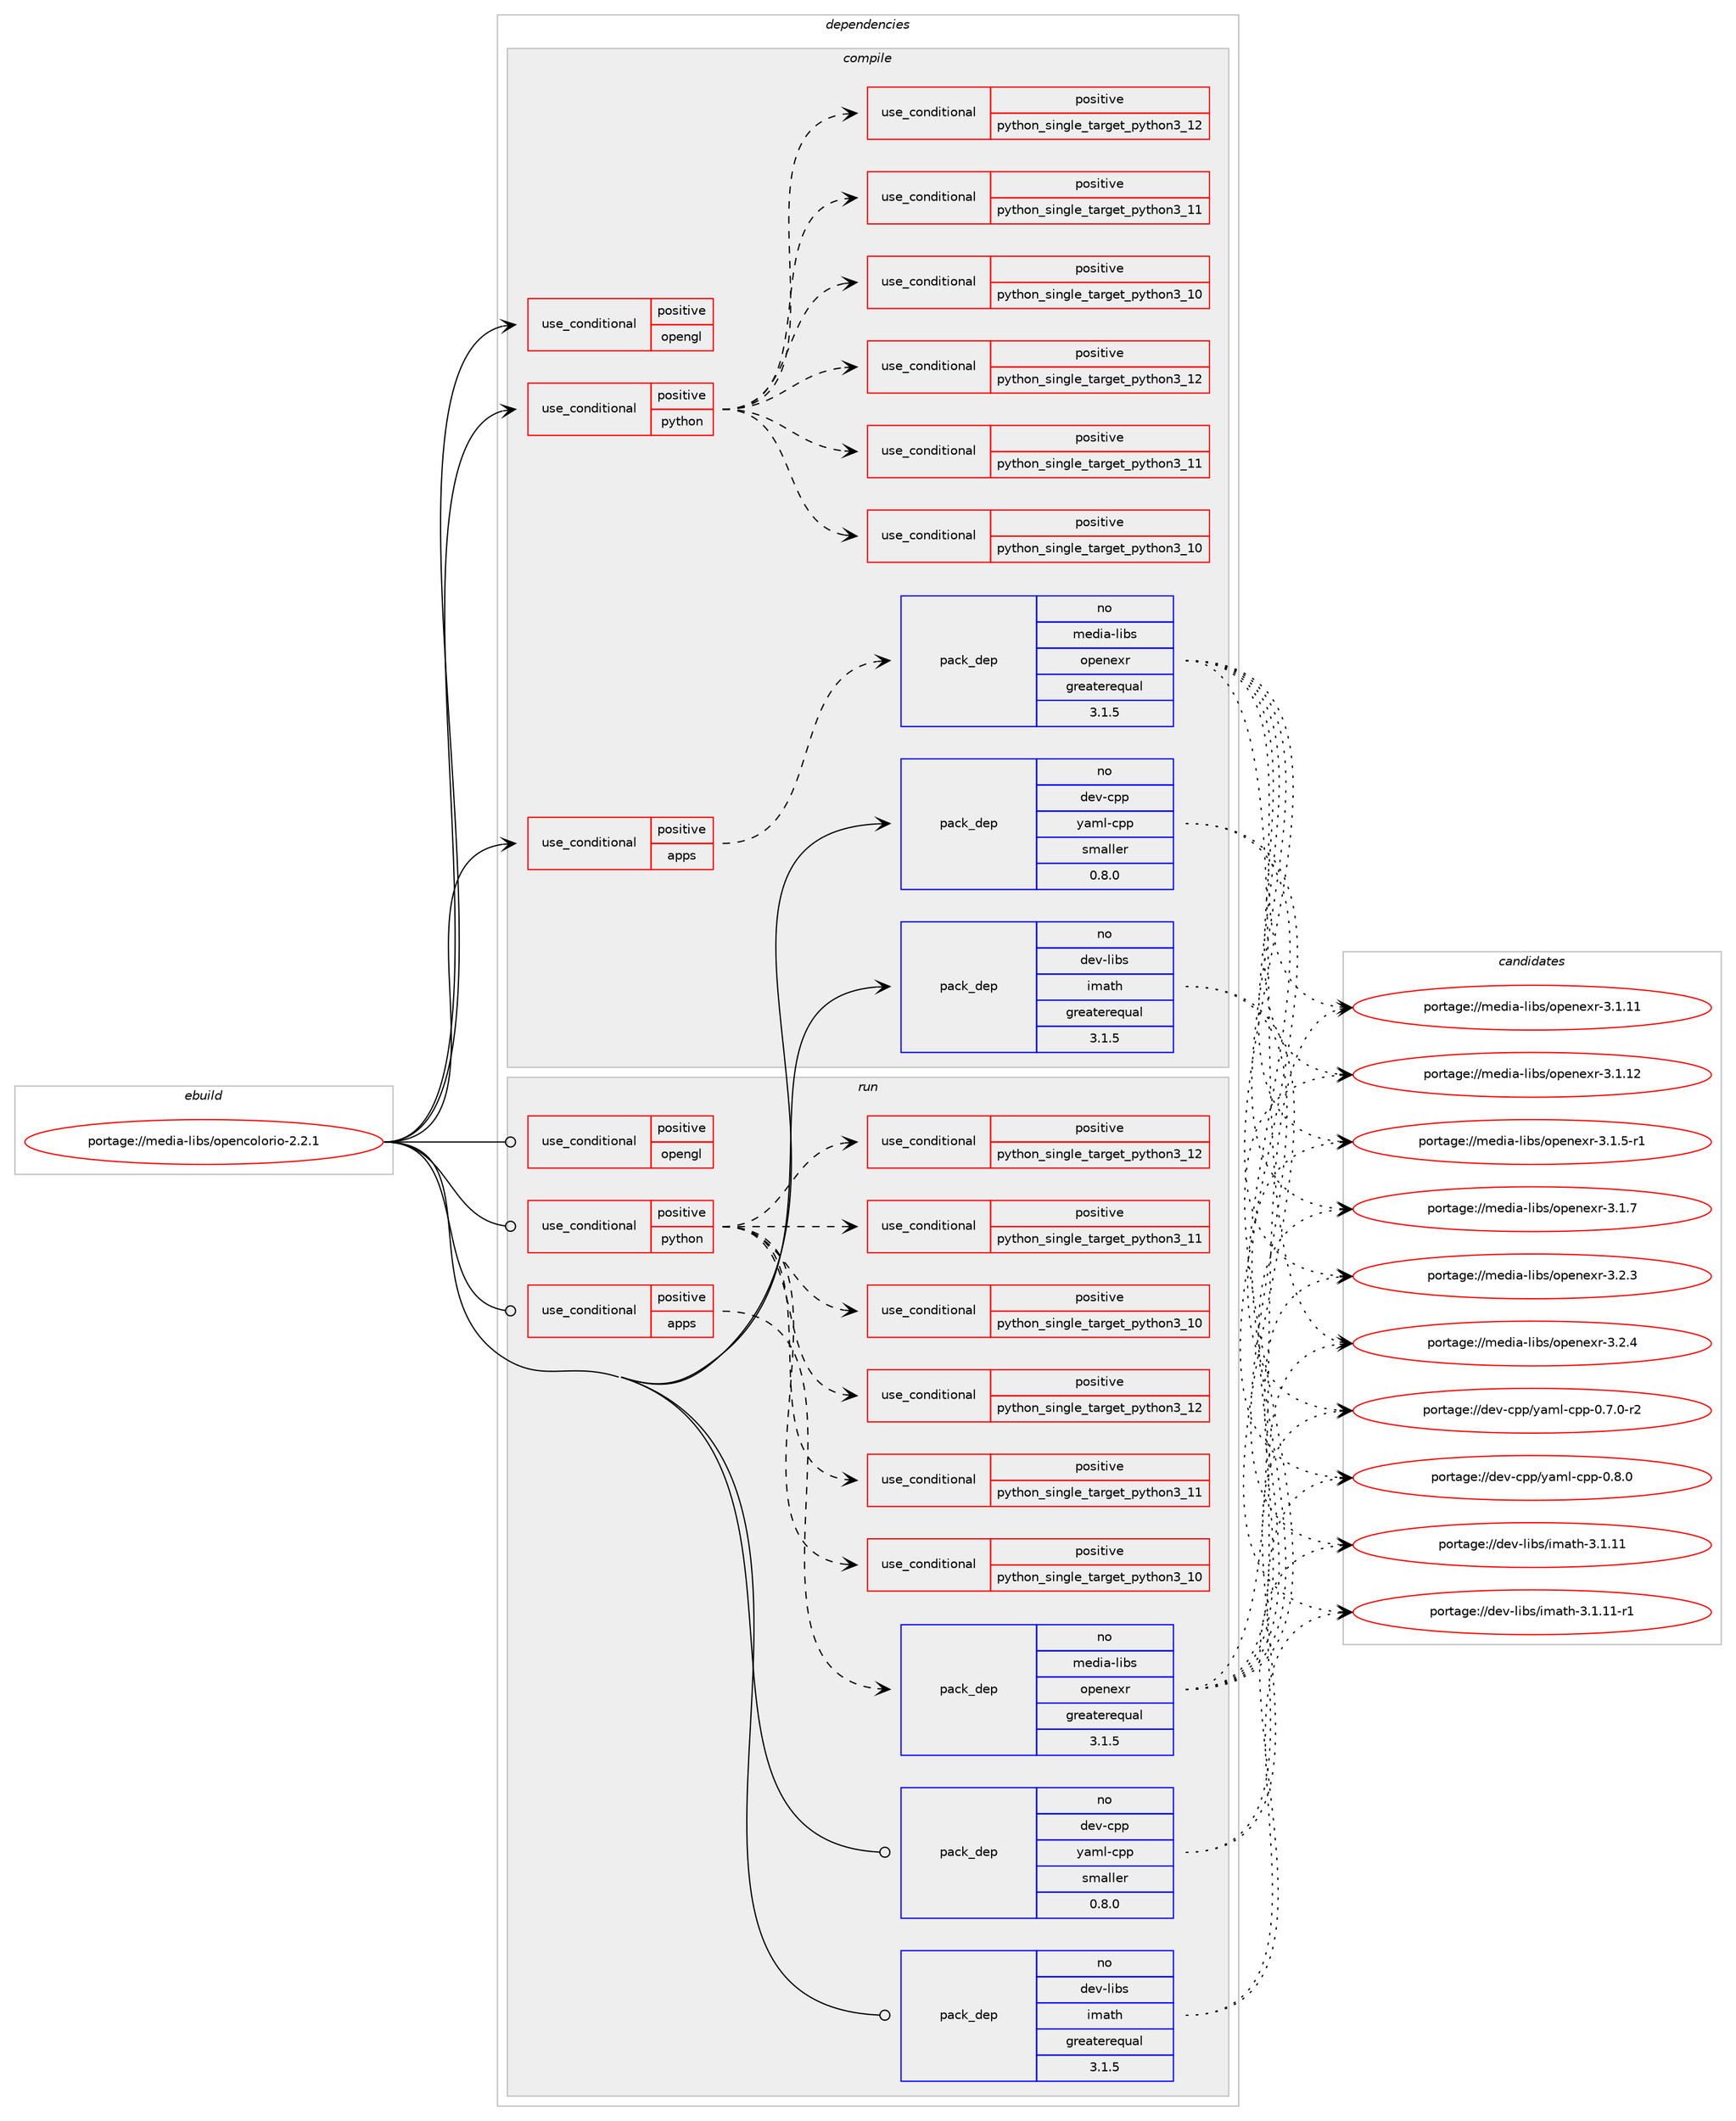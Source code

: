 digraph prolog {

# *************
# Graph options
# *************

newrank=true;
concentrate=true;
compound=true;
graph [rankdir=LR,fontname=Helvetica,fontsize=10,ranksep=1.5];#, ranksep=2.5, nodesep=0.2];
edge  [arrowhead=vee];
node  [fontname=Helvetica,fontsize=10];

# **********
# The ebuild
# **********

subgraph cluster_leftcol {
color=gray;
rank=same;
label=<<i>ebuild</i>>;
id [label="portage://media-libs/opencolorio-2.2.1", color=red, width=4, href="../media-libs/opencolorio-2.2.1.svg"];
}

# ****************
# The dependencies
# ****************

subgraph cluster_midcol {
color=gray;
label=<<i>dependencies</i>>;
subgraph cluster_compile {
fillcolor="#eeeeee";
style=filled;
label=<<i>compile</i>>;
subgraph cond75115 {
dependency157805 [label=<<TABLE BORDER="0" CELLBORDER="1" CELLSPACING="0" CELLPADDING="4"><TR><TD ROWSPAN="3" CELLPADDING="10">use_conditional</TD></TR><TR><TD>positive</TD></TR><TR><TD>apps</TD></TR></TABLE>>, shape=none, color=red];
# *** BEGIN UNKNOWN DEPENDENCY TYPE (TODO) ***
# dependency157805 -> package_dependency(portage://media-libs/opencolorio-2.2.1,install,no,media-libs,lcms,none,[,,],[slot(2)],[])
# *** END UNKNOWN DEPENDENCY TYPE (TODO) ***

subgraph pack80372 {
dependency157806 [label=<<TABLE BORDER="0" CELLBORDER="1" CELLSPACING="0" CELLPADDING="4" WIDTH="220"><TR><TD ROWSPAN="6" CELLPADDING="30">pack_dep</TD></TR><TR><TD WIDTH="110">no</TD></TR><TR><TD>media-libs</TD></TR><TR><TD>openexr</TD></TR><TR><TD>greaterequal</TD></TR><TR><TD>3.1.5</TD></TR></TABLE>>, shape=none, color=blue];
}
dependency157805:e -> dependency157806:w [weight=20,style="dashed",arrowhead="vee"];
}
id:e -> dependency157805:w [weight=20,style="solid",arrowhead="vee"];
subgraph cond75116 {
dependency157807 [label=<<TABLE BORDER="0" CELLBORDER="1" CELLSPACING="0" CELLPADDING="4"><TR><TD ROWSPAN="3" CELLPADDING="10">use_conditional</TD></TR><TR><TD>positive</TD></TR><TR><TD>opengl</TD></TR></TABLE>>, shape=none, color=red];
# *** BEGIN UNKNOWN DEPENDENCY TYPE (TODO) ***
# dependency157807 -> package_dependency(portage://media-libs/opencolorio-2.2.1,install,no,media-libs,freeglut,none,[,,],[],[])
# *** END UNKNOWN DEPENDENCY TYPE (TODO) ***

# *** BEGIN UNKNOWN DEPENDENCY TYPE (TODO) ***
# dependency157807 -> package_dependency(portage://media-libs/opencolorio-2.2.1,install,no,media-libs,glew,none,[,,],any_same_slot,[])
# *** END UNKNOWN DEPENDENCY TYPE (TODO) ***

# *** BEGIN UNKNOWN DEPENDENCY TYPE (TODO) ***
# dependency157807 -> package_dependency(portage://media-libs/opencolorio-2.2.1,install,no,media-libs,libglvnd,none,[,,],[],[])
# *** END UNKNOWN DEPENDENCY TYPE (TODO) ***

}
id:e -> dependency157807:w [weight=20,style="solid",arrowhead="vee"];
subgraph cond75117 {
dependency157808 [label=<<TABLE BORDER="0" CELLBORDER="1" CELLSPACING="0" CELLPADDING="4"><TR><TD ROWSPAN="3" CELLPADDING="10">use_conditional</TD></TR><TR><TD>positive</TD></TR><TR><TD>python</TD></TR></TABLE>>, shape=none, color=red];
subgraph cond75118 {
dependency157809 [label=<<TABLE BORDER="0" CELLBORDER="1" CELLSPACING="0" CELLPADDING="4"><TR><TD ROWSPAN="3" CELLPADDING="10">use_conditional</TD></TR><TR><TD>positive</TD></TR><TR><TD>python_single_target_python3_10</TD></TR></TABLE>>, shape=none, color=red];
# *** BEGIN UNKNOWN DEPENDENCY TYPE (TODO) ***
# dependency157809 -> package_dependency(portage://media-libs/opencolorio-2.2.1,install,no,dev-lang,python,none,[,,],[slot(3.10)],[])
# *** END UNKNOWN DEPENDENCY TYPE (TODO) ***

}
dependency157808:e -> dependency157809:w [weight=20,style="dashed",arrowhead="vee"];
subgraph cond75119 {
dependency157810 [label=<<TABLE BORDER="0" CELLBORDER="1" CELLSPACING="0" CELLPADDING="4"><TR><TD ROWSPAN="3" CELLPADDING="10">use_conditional</TD></TR><TR><TD>positive</TD></TR><TR><TD>python_single_target_python3_11</TD></TR></TABLE>>, shape=none, color=red];
# *** BEGIN UNKNOWN DEPENDENCY TYPE (TODO) ***
# dependency157810 -> package_dependency(portage://media-libs/opencolorio-2.2.1,install,no,dev-lang,python,none,[,,],[slot(3.11)],[])
# *** END UNKNOWN DEPENDENCY TYPE (TODO) ***

}
dependency157808:e -> dependency157810:w [weight=20,style="dashed",arrowhead="vee"];
subgraph cond75120 {
dependency157811 [label=<<TABLE BORDER="0" CELLBORDER="1" CELLSPACING="0" CELLPADDING="4"><TR><TD ROWSPAN="3" CELLPADDING="10">use_conditional</TD></TR><TR><TD>positive</TD></TR><TR><TD>python_single_target_python3_12</TD></TR></TABLE>>, shape=none, color=red];
# *** BEGIN UNKNOWN DEPENDENCY TYPE (TODO) ***
# dependency157811 -> package_dependency(portage://media-libs/opencolorio-2.2.1,install,no,dev-lang,python,none,[,,],[slot(3.12)],[])
# *** END UNKNOWN DEPENDENCY TYPE (TODO) ***

}
dependency157808:e -> dependency157811:w [weight=20,style="dashed",arrowhead="vee"];
subgraph cond75121 {
dependency157812 [label=<<TABLE BORDER="0" CELLBORDER="1" CELLSPACING="0" CELLPADDING="4"><TR><TD ROWSPAN="3" CELLPADDING="10">use_conditional</TD></TR><TR><TD>positive</TD></TR><TR><TD>python_single_target_python3_10</TD></TR></TABLE>>, shape=none, color=red];
# *** BEGIN UNKNOWN DEPENDENCY TYPE (TODO) ***
# dependency157812 -> package_dependency(portage://media-libs/opencolorio-2.2.1,install,no,dev-python,pybind11,none,[,,],[],[use(enable(python_targets_python3_10),negative)])
# *** END UNKNOWN DEPENDENCY TYPE (TODO) ***

}
dependency157808:e -> dependency157812:w [weight=20,style="dashed",arrowhead="vee"];
subgraph cond75122 {
dependency157813 [label=<<TABLE BORDER="0" CELLBORDER="1" CELLSPACING="0" CELLPADDING="4"><TR><TD ROWSPAN="3" CELLPADDING="10">use_conditional</TD></TR><TR><TD>positive</TD></TR><TR><TD>python_single_target_python3_11</TD></TR></TABLE>>, shape=none, color=red];
# *** BEGIN UNKNOWN DEPENDENCY TYPE (TODO) ***
# dependency157813 -> package_dependency(portage://media-libs/opencolorio-2.2.1,install,no,dev-python,pybind11,none,[,,],[],[use(enable(python_targets_python3_11),negative)])
# *** END UNKNOWN DEPENDENCY TYPE (TODO) ***

}
dependency157808:e -> dependency157813:w [weight=20,style="dashed",arrowhead="vee"];
subgraph cond75123 {
dependency157814 [label=<<TABLE BORDER="0" CELLBORDER="1" CELLSPACING="0" CELLPADDING="4"><TR><TD ROWSPAN="3" CELLPADDING="10">use_conditional</TD></TR><TR><TD>positive</TD></TR><TR><TD>python_single_target_python3_12</TD></TR></TABLE>>, shape=none, color=red];
# *** BEGIN UNKNOWN DEPENDENCY TYPE (TODO) ***
# dependency157814 -> package_dependency(portage://media-libs/opencolorio-2.2.1,install,no,dev-python,pybind11,none,[,,],[],[use(enable(python_targets_python3_12),negative)])
# *** END UNKNOWN DEPENDENCY TYPE (TODO) ***

}
dependency157808:e -> dependency157814:w [weight=20,style="dashed",arrowhead="vee"];
}
id:e -> dependency157808:w [weight=20,style="solid",arrowhead="vee"];
# *** BEGIN UNKNOWN DEPENDENCY TYPE (TODO) ***
# id -> package_dependency(portage://media-libs/opencolorio-2.2.1,install,no,dev-cpp,pystring,none,[,,],[],[])
# *** END UNKNOWN DEPENDENCY TYPE (TODO) ***

subgraph pack80373 {
dependency157815 [label=<<TABLE BORDER="0" CELLBORDER="1" CELLSPACING="0" CELLPADDING="4" WIDTH="220"><TR><TD ROWSPAN="6" CELLPADDING="30">pack_dep</TD></TR><TR><TD WIDTH="110">no</TD></TR><TR><TD>dev-cpp</TD></TR><TR><TD>yaml-cpp</TD></TR><TR><TD>smaller</TD></TR><TR><TD>0.8.0</TD></TR></TABLE>>, shape=none, color=blue];
}
id:e -> dependency157815:w [weight=20,style="solid",arrowhead="vee"];
# *** BEGIN UNKNOWN DEPENDENCY TYPE (TODO) ***
# id -> package_dependency(portage://media-libs/opencolorio-2.2.1,install,no,dev-libs,expat,none,[,,],[],[])
# *** END UNKNOWN DEPENDENCY TYPE (TODO) ***

subgraph pack80374 {
dependency157816 [label=<<TABLE BORDER="0" CELLBORDER="1" CELLSPACING="0" CELLPADDING="4" WIDTH="220"><TR><TD ROWSPAN="6" CELLPADDING="30">pack_dep</TD></TR><TR><TD WIDTH="110">no</TD></TR><TR><TD>dev-libs</TD></TR><TR><TD>imath</TD></TR><TR><TD>greaterequal</TD></TR><TR><TD>3.1.5</TD></TR></TABLE>>, shape=none, color=blue];
}
id:e -> dependency157816:w [weight=20,style="solid",arrowhead="vee"];
# *** BEGIN UNKNOWN DEPENDENCY TYPE (TODO) ***
# id -> package_dependency(portage://media-libs/opencolorio-2.2.1,install,no,sys-libs,minizip-ng,none,[,,],[],[])
# *** END UNKNOWN DEPENDENCY TYPE (TODO) ***

# *** BEGIN UNKNOWN DEPENDENCY TYPE (TODO) ***
# id -> package_dependency(portage://media-libs/opencolorio-2.2.1,install,no,sys-libs,zlib,none,[,,],[],[])
# *** END UNKNOWN DEPENDENCY TYPE (TODO) ***

}
subgraph cluster_compileandrun {
fillcolor="#eeeeee";
style=filled;
label=<<i>compile and run</i>>;
}
subgraph cluster_run {
fillcolor="#eeeeee";
style=filled;
label=<<i>run</i>>;
subgraph cond75124 {
dependency157817 [label=<<TABLE BORDER="0" CELLBORDER="1" CELLSPACING="0" CELLPADDING="4"><TR><TD ROWSPAN="3" CELLPADDING="10">use_conditional</TD></TR><TR><TD>positive</TD></TR><TR><TD>apps</TD></TR></TABLE>>, shape=none, color=red];
# *** BEGIN UNKNOWN DEPENDENCY TYPE (TODO) ***
# dependency157817 -> package_dependency(portage://media-libs/opencolorio-2.2.1,run,no,media-libs,lcms,none,[,,],[slot(2)],[])
# *** END UNKNOWN DEPENDENCY TYPE (TODO) ***

subgraph pack80375 {
dependency157818 [label=<<TABLE BORDER="0" CELLBORDER="1" CELLSPACING="0" CELLPADDING="4" WIDTH="220"><TR><TD ROWSPAN="6" CELLPADDING="30">pack_dep</TD></TR><TR><TD WIDTH="110">no</TD></TR><TR><TD>media-libs</TD></TR><TR><TD>openexr</TD></TR><TR><TD>greaterequal</TD></TR><TR><TD>3.1.5</TD></TR></TABLE>>, shape=none, color=blue];
}
dependency157817:e -> dependency157818:w [weight=20,style="dashed",arrowhead="vee"];
}
id:e -> dependency157817:w [weight=20,style="solid",arrowhead="odot"];
subgraph cond75125 {
dependency157819 [label=<<TABLE BORDER="0" CELLBORDER="1" CELLSPACING="0" CELLPADDING="4"><TR><TD ROWSPAN="3" CELLPADDING="10">use_conditional</TD></TR><TR><TD>positive</TD></TR><TR><TD>opengl</TD></TR></TABLE>>, shape=none, color=red];
# *** BEGIN UNKNOWN DEPENDENCY TYPE (TODO) ***
# dependency157819 -> package_dependency(portage://media-libs/opencolorio-2.2.1,run,no,media-libs,freeglut,none,[,,],[],[])
# *** END UNKNOWN DEPENDENCY TYPE (TODO) ***

# *** BEGIN UNKNOWN DEPENDENCY TYPE (TODO) ***
# dependency157819 -> package_dependency(portage://media-libs/opencolorio-2.2.1,run,no,media-libs,glew,none,[,,],any_same_slot,[])
# *** END UNKNOWN DEPENDENCY TYPE (TODO) ***

# *** BEGIN UNKNOWN DEPENDENCY TYPE (TODO) ***
# dependency157819 -> package_dependency(portage://media-libs/opencolorio-2.2.1,run,no,media-libs,libglvnd,none,[,,],[],[])
# *** END UNKNOWN DEPENDENCY TYPE (TODO) ***

}
id:e -> dependency157819:w [weight=20,style="solid",arrowhead="odot"];
subgraph cond75126 {
dependency157820 [label=<<TABLE BORDER="0" CELLBORDER="1" CELLSPACING="0" CELLPADDING="4"><TR><TD ROWSPAN="3" CELLPADDING="10">use_conditional</TD></TR><TR><TD>positive</TD></TR><TR><TD>python</TD></TR></TABLE>>, shape=none, color=red];
subgraph cond75127 {
dependency157821 [label=<<TABLE BORDER="0" CELLBORDER="1" CELLSPACING="0" CELLPADDING="4"><TR><TD ROWSPAN="3" CELLPADDING="10">use_conditional</TD></TR><TR><TD>positive</TD></TR><TR><TD>python_single_target_python3_10</TD></TR></TABLE>>, shape=none, color=red];
# *** BEGIN UNKNOWN DEPENDENCY TYPE (TODO) ***
# dependency157821 -> package_dependency(portage://media-libs/opencolorio-2.2.1,run,no,dev-lang,python,none,[,,],[slot(3.10)],[])
# *** END UNKNOWN DEPENDENCY TYPE (TODO) ***

}
dependency157820:e -> dependency157821:w [weight=20,style="dashed",arrowhead="vee"];
subgraph cond75128 {
dependency157822 [label=<<TABLE BORDER="0" CELLBORDER="1" CELLSPACING="0" CELLPADDING="4"><TR><TD ROWSPAN="3" CELLPADDING="10">use_conditional</TD></TR><TR><TD>positive</TD></TR><TR><TD>python_single_target_python3_11</TD></TR></TABLE>>, shape=none, color=red];
# *** BEGIN UNKNOWN DEPENDENCY TYPE (TODO) ***
# dependency157822 -> package_dependency(portage://media-libs/opencolorio-2.2.1,run,no,dev-lang,python,none,[,,],[slot(3.11)],[])
# *** END UNKNOWN DEPENDENCY TYPE (TODO) ***

}
dependency157820:e -> dependency157822:w [weight=20,style="dashed",arrowhead="vee"];
subgraph cond75129 {
dependency157823 [label=<<TABLE BORDER="0" CELLBORDER="1" CELLSPACING="0" CELLPADDING="4"><TR><TD ROWSPAN="3" CELLPADDING="10">use_conditional</TD></TR><TR><TD>positive</TD></TR><TR><TD>python_single_target_python3_12</TD></TR></TABLE>>, shape=none, color=red];
# *** BEGIN UNKNOWN DEPENDENCY TYPE (TODO) ***
# dependency157823 -> package_dependency(portage://media-libs/opencolorio-2.2.1,run,no,dev-lang,python,none,[,,],[slot(3.12)],[])
# *** END UNKNOWN DEPENDENCY TYPE (TODO) ***

}
dependency157820:e -> dependency157823:w [weight=20,style="dashed",arrowhead="vee"];
subgraph cond75130 {
dependency157824 [label=<<TABLE BORDER="0" CELLBORDER="1" CELLSPACING="0" CELLPADDING="4"><TR><TD ROWSPAN="3" CELLPADDING="10">use_conditional</TD></TR><TR><TD>positive</TD></TR><TR><TD>python_single_target_python3_10</TD></TR></TABLE>>, shape=none, color=red];
# *** BEGIN UNKNOWN DEPENDENCY TYPE (TODO) ***
# dependency157824 -> package_dependency(portage://media-libs/opencolorio-2.2.1,run,no,dev-python,pybind11,none,[,,],[],[use(enable(python_targets_python3_10),negative)])
# *** END UNKNOWN DEPENDENCY TYPE (TODO) ***

}
dependency157820:e -> dependency157824:w [weight=20,style="dashed",arrowhead="vee"];
subgraph cond75131 {
dependency157825 [label=<<TABLE BORDER="0" CELLBORDER="1" CELLSPACING="0" CELLPADDING="4"><TR><TD ROWSPAN="3" CELLPADDING="10">use_conditional</TD></TR><TR><TD>positive</TD></TR><TR><TD>python_single_target_python3_11</TD></TR></TABLE>>, shape=none, color=red];
# *** BEGIN UNKNOWN DEPENDENCY TYPE (TODO) ***
# dependency157825 -> package_dependency(portage://media-libs/opencolorio-2.2.1,run,no,dev-python,pybind11,none,[,,],[],[use(enable(python_targets_python3_11),negative)])
# *** END UNKNOWN DEPENDENCY TYPE (TODO) ***

}
dependency157820:e -> dependency157825:w [weight=20,style="dashed",arrowhead="vee"];
subgraph cond75132 {
dependency157826 [label=<<TABLE BORDER="0" CELLBORDER="1" CELLSPACING="0" CELLPADDING="4"><TR><TD ROWSPAN="3" CELLPADDING="10">use_conditional</TD></TR><TR><TD>positive</TD></TR><TR><TD>python_single_target_python3_12</TD></TR></TABLE>>, shape=none, color=red];
# *** BEGIN UNKNOWN DEPENDENCY TYPE (TODO) ***
# dependency157826 -> package_dependency(portage://media-libs/opencolorio-2.2.1,run,no,dev-python,pybind11,none,[,,],[],[use(enable(python_targets_python3_12),negative)])
# *** END UNKNOWN DEPENDENCY TYPE (TODO) ***

}
dependency157820:e -> dependency157826:w [weight=20,style="dashed",arrowhead="vee"];
}
id:e -> dependency157820:w [weight=20,style="solid",arrowhead="odot"];
# *** BEGIN UNKNOWN DEPENDENCY TYPE (TODO) ***
# id -> package_dependency(portage://media-libs/opencolorio-2.2.1,run,no,dev-cpp,pystring,none,[,,],[],[])
# *** END UNKNOWN DEPENDENCY TYPE (TODO) ***

subgraph pack80376 {
dependency157827 [label=<<TABLE BORDER="0" CELLBORDER="1" CELLSPACING="0" CELLPADDING="4" WIDTH="220"><TR><TD ROWSPAN="6" CELLPADDING="30">pack_dep</TD></TR><TR><TD WIDTH="110">no</TD></TR><TR><TD>dev-cpp</TD></TR><TR><TD>yaml-cpp</TD></TR><TR><TD>smaller</TD></TR><TR><TD>0.8.0</TD></TR></TABLE>>, shape=none, color=blue];
}
id:e -> dependency157827:w [weight=20,style="solid",arrowhead="odot"];
# *** BEGIN UNKNOWN DEPENDENCY TYPE (TODO) ***
# id -> package_dependency(portage://media-libs/opencolorio-2.2.1,run,no,dev-libs,expat,none,[,,],[],[])
# *** END UNKNOWN DEPENDENCY TYPE (TODO) ***

subgraph pack80377 {
dependency157828 [label=<<TABLE BORDER="0" CELLBORDER="1" CELLSPACING="0" CELLPADDING="4" WIDTH="220"><TR><TD ROWSPAN="6" CELLPADDING="30">pack_dep</TD></TR><TR><TD WIDTH="110">no</TD></TR><TR><TD>dev-libs</TD></TR><TR><TD>imath</TD></TR><TR><TD>greaterequal</TD></TR><TR><TD>3.1.5</TD></TR></TABLE>>, shape=none, color=blue];
}
id:e -> dependency157828:w [weight=20,style="solid",arrowhead="odot"];
# *** BEGIN UNKNOWN DEPENDENCY TYPE (TODO) ***
# id -> package_dependency(portage://media-libs/opencolorio-2.2.1,run,no,sys-libs,minizip-ng,none,[,,],[],[])
# *** END UNKNOWN DEPENDENCY TYPE (TODO) ***

# *** BEGIN UNKNOWN DEPENDENCY TYPE (TODO) ***
# id -> package_dependency(portage://media-libs/opencolorio-2.2.1,run,no,sys-libs,zlib,none,[,,],[],[])
# *** END UNKNOWN DEPENDENCY TYPE (TODO) ***

}
}

# **************
# The candidates
# **************

subgraph cluster_choices {
rank=same;
color=gray;
label=<<i>candidates</i>>;

subgraph choice80372 {
color=black;
nodesep=1;
choice1091011001059745108105981154711111210111010112011445514649464949 [label="portage://media-libs/openexr-3.1.11", color=red, width=4,href="../media-libs/openexr-3.1.11.svg"];
choice1091011001059745108105981154711111210111010112011445514649464950 [label="portage://media-libs/openexr-3.1.12", color=red, width=4,href="../media-libs/openexr-3.1.12.svg"];
choice109101100105974510810598115471111121011101011201144551464946534511449 [label="portage://media-libs/openexr-3.1.5-r1", color=red, width=4,href="../media-libs/openexr-3.1.5-r1.svg"];
choice10910110010597451081059811547111112101110101120114455146494655 [label="portage://media-libs/openexr-3.1.7", color=red, width=4,href="../media-libs/openexr-3.1.7.svg"];
choice10910110010597451081059811547111112101110101120114455146504651 [label="portage://media-libs/openexr-3.2.3", color=red, width=4,href="../media-libs/openexr-3.2.3.svg"];
choice10910110010597451081059811547111112101110101120114455146504652 [label="portage://media-libs/openexr-3.2.4", color=red, width=4,href="../media-libs/openexr-3.2.4.svg"];
dependency157806:e -> choice1091011001059745108105981154711111210111010112011445514649464949:w [style=dotted,weight="100"];
dependency157806:e -> choice1091011001059745108105981154711111210111010112011445514649464950:w [style=dotted,weight="100"];
dependency157806:e -> choice109101100105974510810598115471111121011101011201144551464946534511449:w [style=dotted,weight="100"];
dependency157806:e -> choice10910110010597451081059811547111112101110101120114455146494655:w [style=dotted,weight="100"];
dependency157806:e -> choice10910110010597451081059811547111112101110101120114455146504651:w [style=dotted,weight="100"];
dependency157806:e -> choice10910110010597451081059811547111112101110101120114455146504652:w [style=dotted,weight="100"];
}
subgraph choice80373 {
color=black;
nodesep=1;
choice1001011184599112112471219710910845991121124548465546484511450 [label="portage://dev-cpp/yaml-cpp-0.7.0-r2", color=red, width=4,href="../dev-cpp/yaml-cpp-0.7.0-r2.svg"];
choice100101118459911211247121971091084599112112454846564648 [label="portage://dev-cpp/yaml-cpp-0.8.0", color=red, width=4,href="../dev-cpp/yaml-cpp-0.8.0.svg"];
dependency157815:e -> choice1001011184599112112471219710910845991121124548465546484511450:w [style=dotted,weight="100"];
dependency157815:e -> choice100101118459911211247121971091084599112112454846564648:w [style=dotted,weight="100"];
}
subgraph choice80374 {
color=black;
nodesep=1;
choice1001011184510810598115471051099711610445514649464949 [label="portage://dev-libs/imath-3.1.11", color=red, width=4,href="../dev-libs/imath-3.1.11.svg"];
choice10010111845108105981154710510997116104455146494649494511449 [label="portage://dev-libs/imath-3.1.11-r1", color=red, width=4,href="../dev-libs/imath-3.1.11-r1.svg"];
dependency157816:e -> choice1001011184510810598115471051099711610445514649464949:w [style=dotted,weight="100"];
dependency157816:e -> choice10010111845108105981154710510997116104455146494649494511449:w [style=dotted,weight="100"];
}
subgraph choice80375 {
color=black;
nodesep=1;
choice1091011001059745108105981154711111210111010112011445514649464949 [label="portage://media-libs/openexr-3.1.11", color=red, width=4,href="../media-libs/openexr-3.1.11.svg"];
choice1091011001059745108105981154711111210111010112011445514649464950 [label="portage://media-libs/openexr-3.1.12", color=red, width=4,href="../media-libs/openexr-3.1.12.svg"];
choice109101100105974510810598115471111121011101011201144551464946534511449 [label="portage://media-libs/openexr-3.1.5-r1", color=red, width=4,href="../media-libs/openexr-3.1.5-r1.svg"];
choice10910110010597451081059811547111112101110101120114455146494655 [label="portage://media-libs/openexr-3.1.7", color=red, width=4,href="../media-libs/openexr-3.1.7.svg"];
choice10910110010597451081059811547111112101110101120114455146504651 [label="portage://media-libs/openexr-3.2.3", color=red, width=4,href="../media-libs/openexr-3.2.3.svg"];
choice10910110010597451081059811547111112101110101120114455146504652 [label="portage://media-libs/openexr-3.2.4", color=red, width=4,href="../media-libs/openexr-3.2.4.svg"];
dependency157818:e -> choice1091011001059745108105981154711111210111010112011445514649464949:w [style=dotted,weight="100"];
dependency157818:e -> choice1091011001059745108105981154711111210111010112011445514649464950:w [style=dotted,weight="100"];
dependency157818:e -> choice109101100105974510810598115471111121011101011201144551464946534511449:w [style=dotted,weight="100"];
dependency157818:e -> choice10910110010597451081059811547111112101110101120114455146494655:w [style=dotted,weight="100"];
dependency157818:e -> choice10910110010597451081059811547111112101110101120114455146504651:w [style=dotted,weight="100"];
dependency157818:e -> choice10910110010597451081059811547111112101110101120114455146504652:w [style=dotted,weight="100"];
}
subgraph choice80376 {
color=black;
nodesep=1;
choice1001011184599112112471219710910845991121124548465546484511450 [label="portage://dev-cpp/yaml-cpp-0.7.0-r2", color=red, width=4,href="../dev-cpp/yaml-cpp-0.7.0-r2.svg"];
choice100101118459911211247121971091084599112112454846564648 [label="portage://dev-cpp/yaml-cpp-0.8.0", color=red, width=4,href="../dev-cpp/yaml-cpp-0.8.0.svg"];
dependency157827:e -> choice1001011184599112112471219710910845991121124548465546484511450:w [style=dotted,weight="100"];
dependency157827:e -> choice100101118459911211247121971091084599112112454846564648:w [style=dotted,weight="100"];
}
subgraph choice80377 {
color=black;
nodesep=1;
choice1001011184510810598115471051099711610445514649464949 [label="portage://dev-libs/imath-3.1.11", color=red, width=4,href="../dev-libs/imath-3.1.11.svg"];
choice10010111845108105981154710510997116104455146494649494511449 [label="portage://dev-libs/imath-3.1.11-r1", color=red, width=4,href="../dev-libs/imath-3.1.11-r1.svg"];
dependency157828:e -> choice1001011184510810598115471051099711610445514649464949:w [style=dotted,weight="100"];
dependency157828:e -> choice10010111845108105981154710510997116104455146494649494511449:w [style=dotted,weight="100"];
}
}

}
